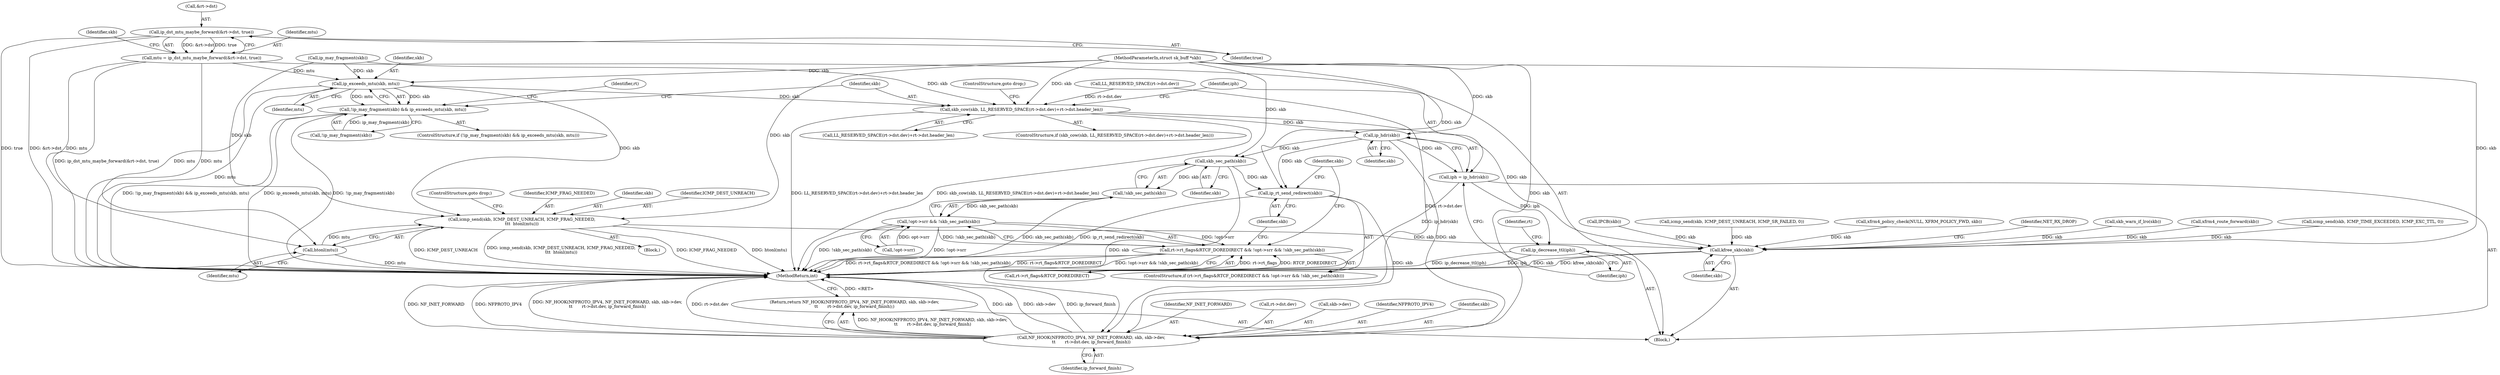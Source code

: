 digraph "0_linux_df4d92549f23e1c037e83323aff58a21b3de7fe0@pointer" {
"1000189" [label="(Call,ip_dst_mtu_maybe_forward(&rt->dst, true))"];
"1000187" [label="(Call,mtu = ip_dst_mtu_maybe_forward(&rt->dst, true))"];
"1000200" [label="(Call,ip_exceeds_mtu(skb, mtu))"];
"1000196" [label="(Call,!ip_may_fragment(skb) && ip_exceeds_mtu(skb, mtu))"];
"1000212" [label="(Call,icmp_send(skb, ICMP_DEST_UNREACH, ICMP_FRAG_NEEDED,\n\t\t\t  htonl(mtu)))"];
"1000301" [label="(Call,kfree_skb(skb))"];
"1000216" [label="(Call,htonl(mtu))"];
"1000220" [label="(Call,skb_cow(skb, LL_RESERVED_SPACE(rt->dst.dev)+rt->dst.header_len))"];
"1000237" [label="(Call,ip_hdr(skb))"];
"1000235" [label="(Call,iph = ip_hdr(skb))"];
"1000239" [label="(Call,ip_decrease_ttl(iph))"];
"1000254" [label="(Call,skb_sec_path(skb))"];
"1000253" [label="(Call,!skb_sec_path(skb))"];
"1000248" [label="(Call,!opt->srr && !skb_sec_path(skb))"];
"1000242" [label="(Call,rt->rt_flags&RTCF_DOREDIRECT && !opt->srr && !skb_sec_path(skb))"];
"1000256" [label="(Call,ip_rt_send_redirect(skb))"];
"1000267" [label="(Call,NF_HOOK(NFPROTO_IPV4, NF_INET_FORWARD, skb, skb->dev,\n\t\t       rt->dst.dev, ip_forward_finish))"];
"1000266" [label="(Return,return NF_HOOK(NFPROTO_IPV4, NF_INET_FORWARD, skb, skb->dev,\n\t\t       rt->dst.dev, ip_forward_finish);)"];
"1000214" [label="(Identifier,ICMP_DEST_UNREACH)"];
"1000199" [label="(Identifier,skb)"];
"1000218" [label="(ControlStructure,goto drop;)"];
"1000219" [label="(ControlStructure,if (skb_cow(skb, LL_RESERVED_SPACE(rt->dst.dev)+rt->dst.header_len)))"];
"1000253" [label="(Call,!skb_sec_path(skb))"];
"1000217" [label="(Identifier,mtu)"];
"1000255" [label="(Identifier,skb)"];
"1000267" [label="(Call,NF_HOOK(NFPROTO_IPV4, NF_INET_FORWARD, skb, skb->dev,\n\t\t       rt->dst.dev, ip_forward_finish))"];
"1000213" [label="(Identifier,skb)"];
"1000269" [label="(Identifier,NF_INET_FORWARD)"];
"1000274" [label="(Call,rt->dst.dev)"];
"1000111" [label="(Block,)"];
"1000200" [label="(Call,ip_exceeds_mtu(skb, mtu))"];
"1000271" [label="(Call,skb->dev)"];
"1000254" [label="(Call,skb_sec_path(skb))"];
"1000243" [label="(Call,rt->rt_flags&RTCF_DOREDIRECT)"];
"1000165" [label="(Call,xfrm4_route_forward(skb))"];
"1000202" [label="(Identifier,mtu)"];
"1000295" [label="(Call,icmp_send(skb, ICMP_TIME_EXCEEDED, ICMP_EXC_TTL, 0))"];
"1000216" [label="(Call,htonl(mtu))"];
"1000245" [label="(Identifier,rt)"];
"1000208" [label="(Identifier,rt)"];
"1000268" [label="(Identifier,NFPROTO_IPV4)"];
"1000235" [label="(Call,iph = ip_hdr(skb))"];
"1000212" [label="(Call,icmp_send(skb, ICMP_DEST_UNREACH, ICMP_FRAG_NEEDED,\n\t\t\t  htonl(mtu)))"];
"1000203" [label="(Block,)"];
"1000266" [label="(Return,return NF_HOOK(NFPROTO_IPV4, NF_INET_FORWARD, skb, skb->dev,\n\t\t       rt->dst.dev, ip_forward_finish);)"];
"1000120" [label="(Call,IPCB(skb))"];
"1000201" [label="(Identifier,skb)"];
"1000281" [label="(Call,icmp_send(skb, ICMP_DEST_UNREACH, ICMP_SR_FAILED, 0))"];
"1000256" [label="(Call,ip_rt_send_redirect(skb))"];
"1000249" [label="(Call,!opt->srr)"];
"1000189" [label="(Call,ip_dst_mtu_maybe_forward(&rt->dst, true))"];
"1000240" [label="(Identifier,iph)"];
"1000237" [label="(Call,ip_hdr(skb))"];
"1000220" [label="(Call,skb_cow(skb, LL_RESERVED_SPACE(rt->dst.dev)+rt->dst.header_len))"];
"1000241" [label="(ControlStructure,if (rt->rt_flags&RTCF_DOREDIRECT && !opt->srr && !skb_sec_path(skb)))"];
"1000260" [label="(Identifier,skb)"];
"1000270" [label="(Identifier,skb)"];
"1000110" [label="(MethodParameterIn,struct sk_buff *skb)"];
"1000215" [label="(Identifier,ICMP_FRAG_NEEDED)"];
"1000301" [label="(Call,kfree_skb(skb))"];
"1000242" [label="(Call,rt->rt_flags&RTCF_DOREDIRECT && !opt->srr && !skb_sec_path(skb))"];
"1000236" [label="(Identifier,iph)"];
"1000198" [label="(Call,ip_may_fragment(skb))"];
"1000302" [label="(Identifier,skb)"];
"1000222" [label="(Call,LL_RESERVED_SPACE(rt->dst.dev)+rt->dst.header_len)"];
"1000136" [label="(Call,xfrm4_policy_check(NULL, XFRM_POLICY_FWD, skb))"];
"1000248" [label="(Call,!opt->srr && !skb_sec_path(skb))"];
"1000187" [label="(Call,mtu = ip_dst_mtu_maybe_forward(&rt->dst, true))"];
"1000188" [label="(Identifier,mtu)"];
"1000196" [label="(Call,!ip_may_fragment(skb) && ip_exceeds_mtu(skb, mtu))"];
"1000304" [label="(Identifier,NET_RX_DROP)"];
"1000223" [label="(Call,LL_RESERVED_SPACE(rt->dst.dev))"];
"1000190" [label="(Call,&rt->dst)"];
"1000238" [label="(Identifier,skb)"];
"1000257" [label="(Identifier,skb)"];
"1000131" [label="(Call,skb_warn_if_lro(skb))"];
"1000234" [label="(ControlStructure,goto drop;)"];
"1000197" [label="(Call,!ip_may_fragment(skb))"];
"1000239" [label="(Call,ip_decrease_ttl(iph))"];
"1000195" [label="(ControlStructure,if (!ip_may_fragment(skb) && ip_exceeds_mtu(skb, mtu)))"];
"1000305" [label="(MethodReturn,int)"];
"1000279" [label="(Identifier,ip_forward_finish)"];
"1000221" [label="(Identifier,skb)"];
"1000194" [label="(Identifier,true)"];
"1000189" -> "1000187"  [label="AST: "];
"1000189" -> "1000194"  [label="CFG: "];
"1000190" -> "1000189"  [label="AST: "];
"1000194" -> "1000189"  [label="AST: "];
"1000187" -> "1000189"  [label="CFG: "];
"1000189" -> "1000305"  [label="DDG: true"];
"1000189" -> "1000305"  [label="DDG: &rt->dst"];
"1000189" -> "1000187"  [label="DDG: &rt->dst"];
"1000189" -> "1000187"  [label="DDG: true"];
"1000187" -> "1000111"  [label="AST: "];
"1000188" -> "1000187"  [label="AST: "];
"1000199" -> "1000187"  [label="CFG: "];
"1000187" -> "1000305"  [label="DDG: mtu"];
"1000187" -> "1000305"  [label="DDG: ip_dst_mtu_maybe_forward(&rt->dst, true)"];
"1000187" -> "1000200"  [label="DDG: mtu"];
"1000187" -> "1000216"  [label="DDG: mtu"];
"1000200" -> "1000196"  [label="AST: "];
"1000200" -> "1000202"  [label="CFG: "];
"1000201" -> "1000200"  [label="AST: "];
"1000202" -> "1000200"  [label="AST: "];
"1000196" -> "1000200"  [label="CFG: "];
"1000200" -> "1000305"  [label="DDG: mtu"];
"1000200" -> "1000196"  [label="DDG: skb"];
"1000200" -> "1000196"  [label="DDG: mtu"];
"1000198" -> "1000200"  [label="DDG: skb"];
"1000110" -> "1000200"  [label="DDG: skb"];
"1000200" -> "1000212"  [label="DDG: skb"];
"1000200" -> "1000216"  [label="DDG: mtu"];
"1000200" -> "1000220"  [label="DDG: skb"];
"1000196" -> "1000195"  [label="AST: "];
"1000196" -> "1000197"  [label="CFG: "];
"1000197" -> "1000196"  [label="AST: "];
"1000208" -> "1000196"  [label="CFG: "];
"1000221" -> "1000196"  [label="CFG: "];
"1000196" -> "1000305"  [label="DDG: ip_exceeds_mtu(skb, mtu)"];
"1000196" -> "1000305"  [label="DDG: !ip_may_fragment(skb)"];
"1000196" -> "1000305"  [label="DDG: !ip_may_fragment(skb) && ip_exceeds_mtu(skb, mtu)"];
"1000197" -> "1000196"  [label="DDG: ip_may_fragment(skb)"];
"1000212" -> "1000203"  [label="AST: "];
"1000212" -> "1000216"  [label="CFG: "];
"1000213" -> "1000212"  [label="AST: "];
"1000214" -> "1000212"  [label="AST: "];
"1000215" -> "1000212"  [label="AST: "];
"1000216" -> "1000212"  [label="AST: "];
"1000218" -> "1000212"  [label="CFG: "];
"1000212" -> "1000305"  [label="DDG: htonl(mtu)"];
"1000212" -> "1000305"  [label="DDG: ICMP_DEST_UNREACH"];
"1000212" -> "1000305"  [label="DDG: icmp_send(skb, ICMP_DEST_UNREACH, ICMP_FRAG_NEEDED,\n\t\t\t  htonl(mtu))"];
"1000212" -> "1000305"  [label="DDG: ICMP_FRAG_NEEDED"];
"1000198" -> "1000212"  [label="DDG: skb"];
"1000110" -> "1000212"  [label="DDG: skb"];
"1000216" -> "1000212"  [label="DDG: mtu"];
"1000212" -> "1000301"  [label="DDG: skb"];
"1000301" -> "1000111"  [label="AST: "];
"1000301" -> "1000302"  [label="CFG: "];
"1000302" -> "1000301"  [label="AST: "];
"1000304" -> "1000301"  [label="CFG: "];
"1000301" -> "1000305"  [label="DDG: kfree_skb(skb)"];
"1000301" -> "1000305"  [label="DDG: skb"];
"1000220" -> "1000301"  [label="DDG: skb"];
"1000281" -> "1000301"  [label="DDG: skb"];
"1000295" -> "1000301"  [label="DDG: skb"];
"1000165" -> "1000301"  [label="DDG: skb"];
"1000120" -> "1000301"  [label="DDG: skb"];
"1000131" -> "1000301"  [label="DDG: skb"];
"1000136" -> "1000301"  [label="DDG: skb"];
"1000110" -> "1000301"  [label="DDG: skb"];
"1000216" -> "1000217"  [label="CFG: "];
"1000217" -> "1000216"  [label="AST: "];
"1000216" -> "1000305"  [label="DDG: mtu"];
"1000220" -> "1000219"  [label="AST: "];
"1000220" -> "1000222"  [label="CFG: "];
"1000221" -> "1000220"  [label="AST: "];
"1000222" -> "1000220"  [label="AST: "];
"1000234" -> "1000220"  [label="CFG: "];
"1000236" -> "1000220"  [label="CFG: "];
"1000220" -> "1000305"  [label="DDG: LL_RESERVED_SPACE(rt->dst.dev)+rt->dst.header_len"];
"1000220" -> "1000305"  [label="DDG: skb_cow(skb, LL_RESERVED_SPACE(rt->dst.dev)+rt->dst.header_len)"];
"1000198" -> "1000220"  [label="DDG: skb"];
"1000110" -> "1000220"  [label="DDG: skb"];
"1000223" -> "1000220"  [label="DDG: rt->dst.dev"];
"1000220" -> "1000237"  [label="DDG: skb"];
"1000237" -> "1000235"  [label="AST: "];
"1000237" -> "1000238"  [label="CFG: "];
"1000238" -> "1000237"  [label="AST: "];
"1000235" -> "1000237"  [label="CFG: "];
"1000237" -> "1000235"  [label="DDG: skb"];
"1000110" -> "1000237"  [label="DDG: skb"];
"1000237" -> "1000254"  [label="DDG: skb"];
"1000237" -> "1000256"  [label="DDG: skb"];
"1000237" -> "1000267"  [label="DDG: skb"];
"1000235" -> "1000111"  [label="AST: "];
"1000236" -> "1000235"  [label="AST: "];
"1000240" -> "1000235"  [label="CFG: "];
"1000235" -> "1000305"  [label="DDG: ip_hdr(skb)"];
"1000235" -> "1000239"  [label="DDG: iph"];
"1000239" -> "1000111"  [label="AST: "];
"1000239" -> "1000240"  [label="CFG: "];
"1000240" -> "1000239"  [label="AST: "];
"1000245" -> "1000239"  [label="CFG: "];
"1000239" -> "1000305"  [label="DDG: ip_decrease_ttl(iph)"];
"1000239" -> "1000305"  [label="DDG: iph"];
"1000254" -> "1000253"  [label="AST: "];
"1000254" -> "1000255"  [label="CFG: "];
"1000255" -> "1000254"  [label="AST: "];
"1000253" -> "1000254"  [label="CFG: "];
"1000254" -> "1000253"  [label="DDG: skb"];
"1000110" -> "1000254"  [label="DDG: skb"];
"1000254" -> "1000256"  [label="DDG: skb"];
"1000254" -> "1000267"  [label="DDG: skb"];
"1000253" -> "1000248"  [label="AST: "];
"1000248" -> "1000253"  [label="CFG: "];
"1000253" -> "1000305"  [label="DDG: skb_sec_path(skb)"];
"1000253" -> "1000248"  [label="DDG: skb_sec_path(skb)"];
"1000248" -> "1000242"  [label="AST: "];
"1000248" -> "1000249"  [label="CFG: "];
"1000249" -> "1000248"  [label="AST: "];
"1000242" -> "1000248"  [label="CFG: "];
"1000248" -> "1000305"  [label="DDG: !skb_sec_path(skb)"];
"1000248" -> "1000305"  [label="DDG: !opt->srr"];
"1000248" -> "1000242"  [label="DDG: !opt->srr"];
"1000248" -> "1000242"  [label="DDG: !skb_sec_path(skb)"];
"1000249" -> "1000248"  [label="DDG: opt->srr"];
"1000242" -> "1000241"  [label="AST: "];
"1000242" -> "1000243"  [label="CFG: "];
"1000243" -> "1000242"  [label="AST: "];
"1000257" -> "1000242"  [label="CFG: "];
"1000260" -> "1000242"  [label="CFG: "];
"1000242" -> "1000305"  [label="DDG: !opt->srr && !skb_sec_path(skb)"];
"1000242" -> "1000305"  [label="DDG: rt->rt_flags&RTCF_DOREDIRECT && !opt->srr && !skb_sec_path(skb)"];
"1000242" -> "1000305"  [label="DDG: rt->rt_flags&RTCF_DOREDIRECT"];
"1000243" -> "1000242"  [label="DDG: rt->rt_flags"];
"1000243" -> "1000242"  [label="DDG: RTCF_DOREDIRECT"];
"1000256" -> "1000241"  [label="AST: "];
"1000256" -> "1000257"  [label="CFG: "];
"1000257" -> "1000256"  [label="AST: "];
"1000260" -> "1000256"  [label="CFG: "];
"1000256" -> "1000305"  [label="DDG: ip_rt_send_redirect(skb)"];
"1000110" -> "1000256"  [label="DDG: skb"];
"1000256" -> "1000267"  [label="DDG: skb"];
"1000267" -> "1000266"  [label="AST: "];
"1000267" -> "1000279"  [label="CFG: "];
"1000268" -> "1000267"  [label="AST: "];
"1000269" -> "1000267"  [label="AST: "];
"1000270" -> "1000267"  [label="AST: "];
"1000271" -> "1000267"  [label="AST: "];
"1000274" -> "1000267"  [label="AST: "];
"1000279" -> "1000267"  [label="AST: "];
"1000266" -> "1000267"  [label="CFG: "];
"1000267" -> "1000305"  [label="DDG: NF_INET_FORWARD"];
"1000267" -> "1000305"  [label="DDG: NFPROTO_IPV4"];
"1000267" -> "1000305"  [label="DDG: NF_HOOK(NFPROTO_IPV4, NF_INET_FORWARD, skb, skb->dev,\n\t\t       rt->dst.dev, ip_forward_finish)"];
"1000267" -> "1000305"  [label="DDG: rt->dst.dev"];
"1000267" -> "1000305"  [label="DDG: skb"];
"1000267" -> "1000305"  [label="DDG: skb->dev"];
"1000267" -> "1000305"  [label="DDG: ip_forward_finish"];
"1000267" -> "1000266"  [label="DDG: NF_HOOK(NFPROTO_IPV4, NF_INET_FORWARD, skb, skb->dev,\n\t\t       rt->dst.dev, ip_forward_finish)"];
"1000110" -> "1000267"  [label="DDG: skb"];
"1000223" -> "1000267"  [label="DDG: rt->dst.dev"];
"1000266" -> "1000111"  [label="AST: "];
"1000305" -> "1000266"  [label="CFG: "];
"1000266" -> "1000305"  [label="DDG: <RET>"];
}
